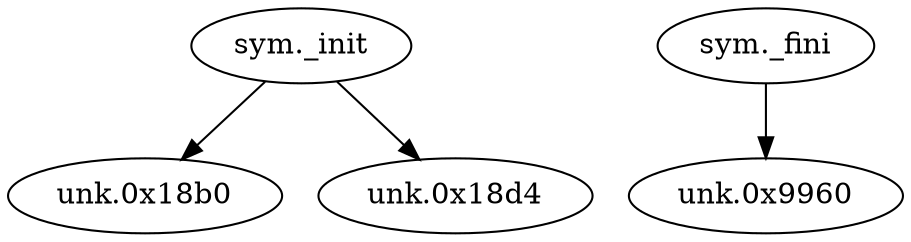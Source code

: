 digraph code {
  "0x00001880" [label="sym._init"];
  "0x00001880" -> "0x000018b0";
  "0x000018b0" [label="unk.0x18b0"];
  "0x00001880" -> "0x000018d4";
  "0x000018d4" [label="unk.0x18d4"];
  "0x00009940" [label="sym._fini"];
  "0x00009940" -> "0x00009960";
  "0x00009960" [label="unk.0x9960"];
}